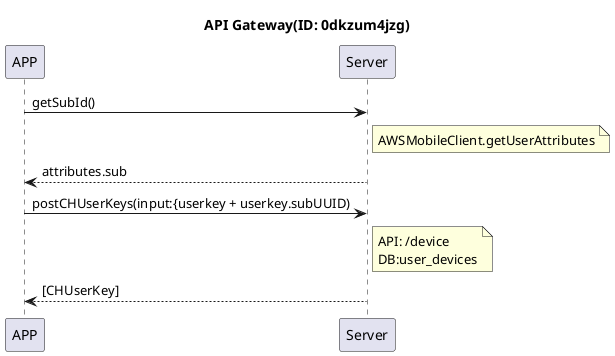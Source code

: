 @startuml
title: "API Gateway(ID: 0dkzum4jzg)"

APP -> Server: getSubId()
note right of Server :AWSMobileClient.getUserAttributes
Server --> APP: attributes.sub
APP -> Server: postCHUserKeys(input:{userkey + userkey.subUUID)
note right of Server :API: /device \nDB:user_devices
Server --> APP: [CHUserKey]

@enduml
